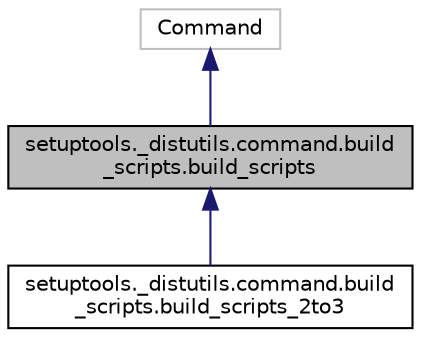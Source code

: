 digraph "setuptools._distutils.command.build_scripts.build_scripts"
{
 // LATEX_PDF_SIZE
  edge [fontname="Helvetica",fontsize="10",labelfontname="Helvetica",labelfontsize="10"];
  node [fontname="Helvetica",fontsize="10",shape=record];
  Node1 [label="setuptools._distutils.command.build\l_scripts.build_scripts",height=0.2,width=0.4,color="black", fillcolor="grey75", style="filled", fontcolor="black",tooltip=" "];
  Node2 -> Node1 [dir="back",color="midnightblue",fontsize="10",style="solid"];
  Node2 [label="Command",height=0.2,width=0.4,color="grey75", fillcolor="white", style="filled",tooltip=" "];
  Node1 -> Node3 [dir="back",color="midnightblue",fontsize="10",style="solid"];
  Node3 [label="setuptools._distutils.command.build\l_scripts.build_scripts_2to3",height=0.2,width=0.4,color="black", fillcolor="white", style="filled",URL="$classsetuptools_1_1__distutils_1_1command_1_1build__scripts_1_1build__scripts__2to3.html",tooltip=" "];
}
